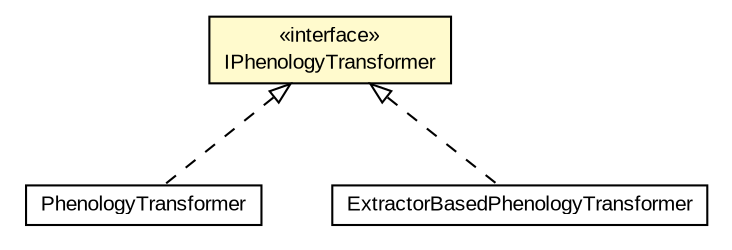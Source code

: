#!/usr/local/bin/dot
#
# Class diagram 
# Generated by UMLGraph version R5_6-24-gf6e263 (http://www.umlgraph.org/)
#

digraph G {
	edge [fontname="arial",fontsize=10,labelfontname="arial",labelfontsize=10];
	node [fontname="arial",fontsize=10,shape=plaintext];
	nodesep=0.25;
	ranksep=0.5;
	// edu.arizona.biosemantics.semanticmarkup.markupelement.phenology.transform.PhenologyTransformer
	c87121 [label=<<table title="edu.arizona.biosemantics.semanticmarkup.markupelement.phenology.transform.PhenologyTransformer" border="0" cellborder="1" cellspacing="0" cellpadding="2" port="p" href="./PhenologyTransformer.html">
		<tr><td><table border="0" cellspacing="0" cellpadding="1">
<tr><td align="center" balign="center"> PhenologyTransformer </td></tr>
		</table></td></tr>
		</table>>, URL="./PhenologyTransformer.html", fontname="arial", fontcolor="black", fontsize=10.0];
	// edu.arizona.biosemantics.semanticmarkup.markupelement.phenology.transform.IPhenologyTransformer
	c87125 [label=<<table title="edu.arizona.biosemantics.semanticmarkup.markupelement.phenology.transform.IPhenologyTransformer" border="0" cellborder="1" cellspacing="0" cellpadding="2" port="p" bgcolor="lemonChiffon" href="./IPhenologyTransformer.html">
		<tr><td><table border="0" cellspacing="0" cellpadding="1">
<tr><td align="center" balign="center"> &#171;interface&#187; </td></tr>
<tr><td align="center" balign="center"> IPhenologyTransformer </td></tr>
		</table></td></tr>
		</table>>, URL="./IPhenologyTransformer.html", fontname="arial", fontcolor="black", fontsize=10.0];
	// edu.arizona.biosemantics.semanticmarkup.markupelement.phenology.transform.ExtractorBasedPhenologyTransformer
	c87126 [label=<<table title="edu.arizona.biosemantics.semanticmarkup.markupelement.phenology.transform.ExtractorBasedPhenologyTransformer" border="0" cellborder="1" cellspacing="0" cellpadding="2" port="p" href="./ExtractorBasedPhenologyTransformer.html">
		<tr><td><table border="0" cellspacing="0" cellpadding="1">
<tr><td align="center" balign="center"> ExtractorBasedPhenologyTransformer </td></tr>
		</table></td></tr>
		</table>>, URL="./ExtractorBasedPhenologyTransformer.html", fontname="arial", fontcolor="black", fontsize=10.0];
	//edu.arizona.biosemantics.semanticmarkup.markupelement.phenology.transform.PhenologyTransformer implements edu.arizona.biosemantics.semanticmarkup.markupelement.phenology.transform.IPhenologyTransformer
	c87125:p -> c87121:p [dir=back,arrowtail=empty,style=dashed];
	//edu.arizona.biosemantics.semanticmarkup.markupelement.phenology.transform.ExtractorBasedPhenologyTransformer implements edu.arizona.biosemantics.semanticmarkup.markupelement.phenology.transform.IPhenologyTransformer
	c87125:p -> c87126:p [dir=back,arrowtail=empty,style=dashed];
}

